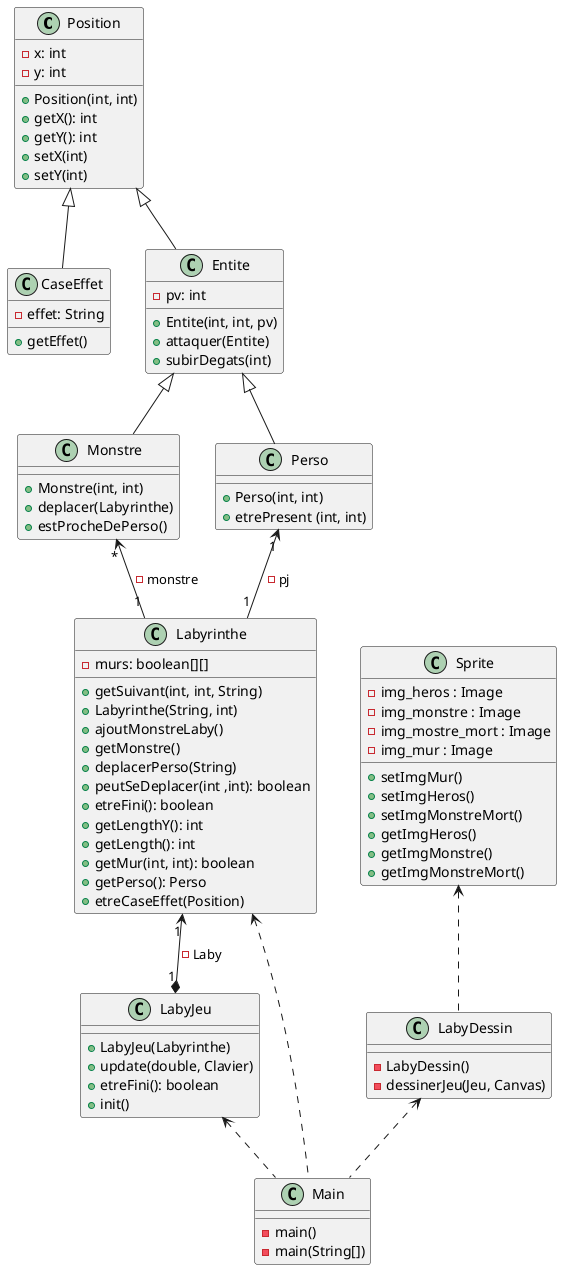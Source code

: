 @startuml
class Position {
- x: int
- y: int
+ Position(int, int)
+ getX(): int
+ getY(): int
+ setX(int)
+ setY(int)
}

class CaseEffet {
- effet: String
+ getEffet()
}

Position <|-- CaseEffet

Position <|-- Entite

class Entite {
- pv: int
+ Entite(int, int, pv)
+ attaquer(Entite)
+ subirDegats(int)
}

Entite <|-- Monstre

class Monstre{
+ Monstre(int, int)
+ deplacer(Labyrinthe)
+ estProcheDePerso()
}

Entite <|-- Perso

class Perso{
+ Perso(int, int)
+ etrePresent (int, int)
}

Monstre "*" <-- "1" Labyrinthe : -monstre
Perso "1" <-- "1" Labyrinthe : - pj

class Labyrinthe {
- murs: boolean[][]
+ getSuivant(int, int, String)
+ Labyrinthe(String, int)
+ ajoutMonstreLaby()
+ getMonstre()
+ deplacerPerso(String)
+ peutSeDeplacer(int ,int): boolean
+ etreFini(): boolean
+ getLengthY(): int
+ getLength(): int
+ getMur(int, int): boolean
+ getPerso(): Perso
+ etreCaseEffet(Position)
}

Labyrinthe "1" <--* "1" LabyJeu : - Laby

class LabyJeu{
+ LabyJeu(Labyrinthe)
+ update(double, Clavier)
+ etreFini(): boolean
+ init()
}

LabyJeu <.. Main

class Main{
- main()
- main(String[])
}

Labyrinthe <.. Main
LabyDessin <.. Main

class LabyDessin{
- LabyDessin()
- dessinerJeu(Jeu, Canvas)
}
Sprite <.. LabyDessin
class Sprite {
    -img_heros : Image
    -img_monstre : Image
    -img_mostre_mort : Image
    -img_mur : Image
    +setImgMur()
    +setImgHeros()
    +setImgMonstreMort()
    +getImgHeros()
    +getImgMonstre()
    +getImgMonstreMort()

}

@enduml
